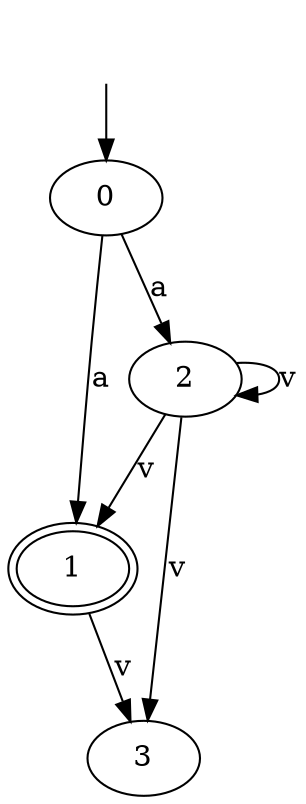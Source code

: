digraph {
  1[peripheries=2]
  1->3[label="v"];
  2->1[label="v"];
  2->2[label="v"];
  2->3[label="v"];
  0->1[label="a"];
  0->2[label="a"];
  head [style=invis]
   head->0
}